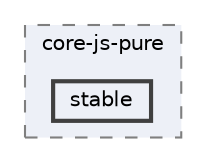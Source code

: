digraph "pkiclassroomrescheduler/src/main/frontend/node_modules/core-js-pure/stable"
{
 // LATEX_PDF_SIZE
  bgcolor="transparent";
  edge [fontname=Helvetica,fontsize=10,labelfontname=Helvetica,labelfontsize=10];
  node [fontname=Helvetica,fontsize=10,shape=box,height=0.2,width=0.4];
  compound=true
  subgraph clusterdir_83ca3e6e5e08f0dd54a8cf186a5718f8 {
    graph [ bgcolor="#edf0f7", pencolor="grey50", label="core-js-pure", fontname=Helvetica,fontsize=10 style="filled,dashed", URL="dir_83ca3e6e5e08f0dd54a8cf186a5718f8.html",tooltip=""]
  dir_cbad215c70e61ceadcae0810ad736cbe [label="stable", fillcolor="#edf0f7", color="grey25", style="filled,bold", URL="dir_cbad215c70e61ceadcae0810ad736cbe.html",tooltip=""];
  }
}
